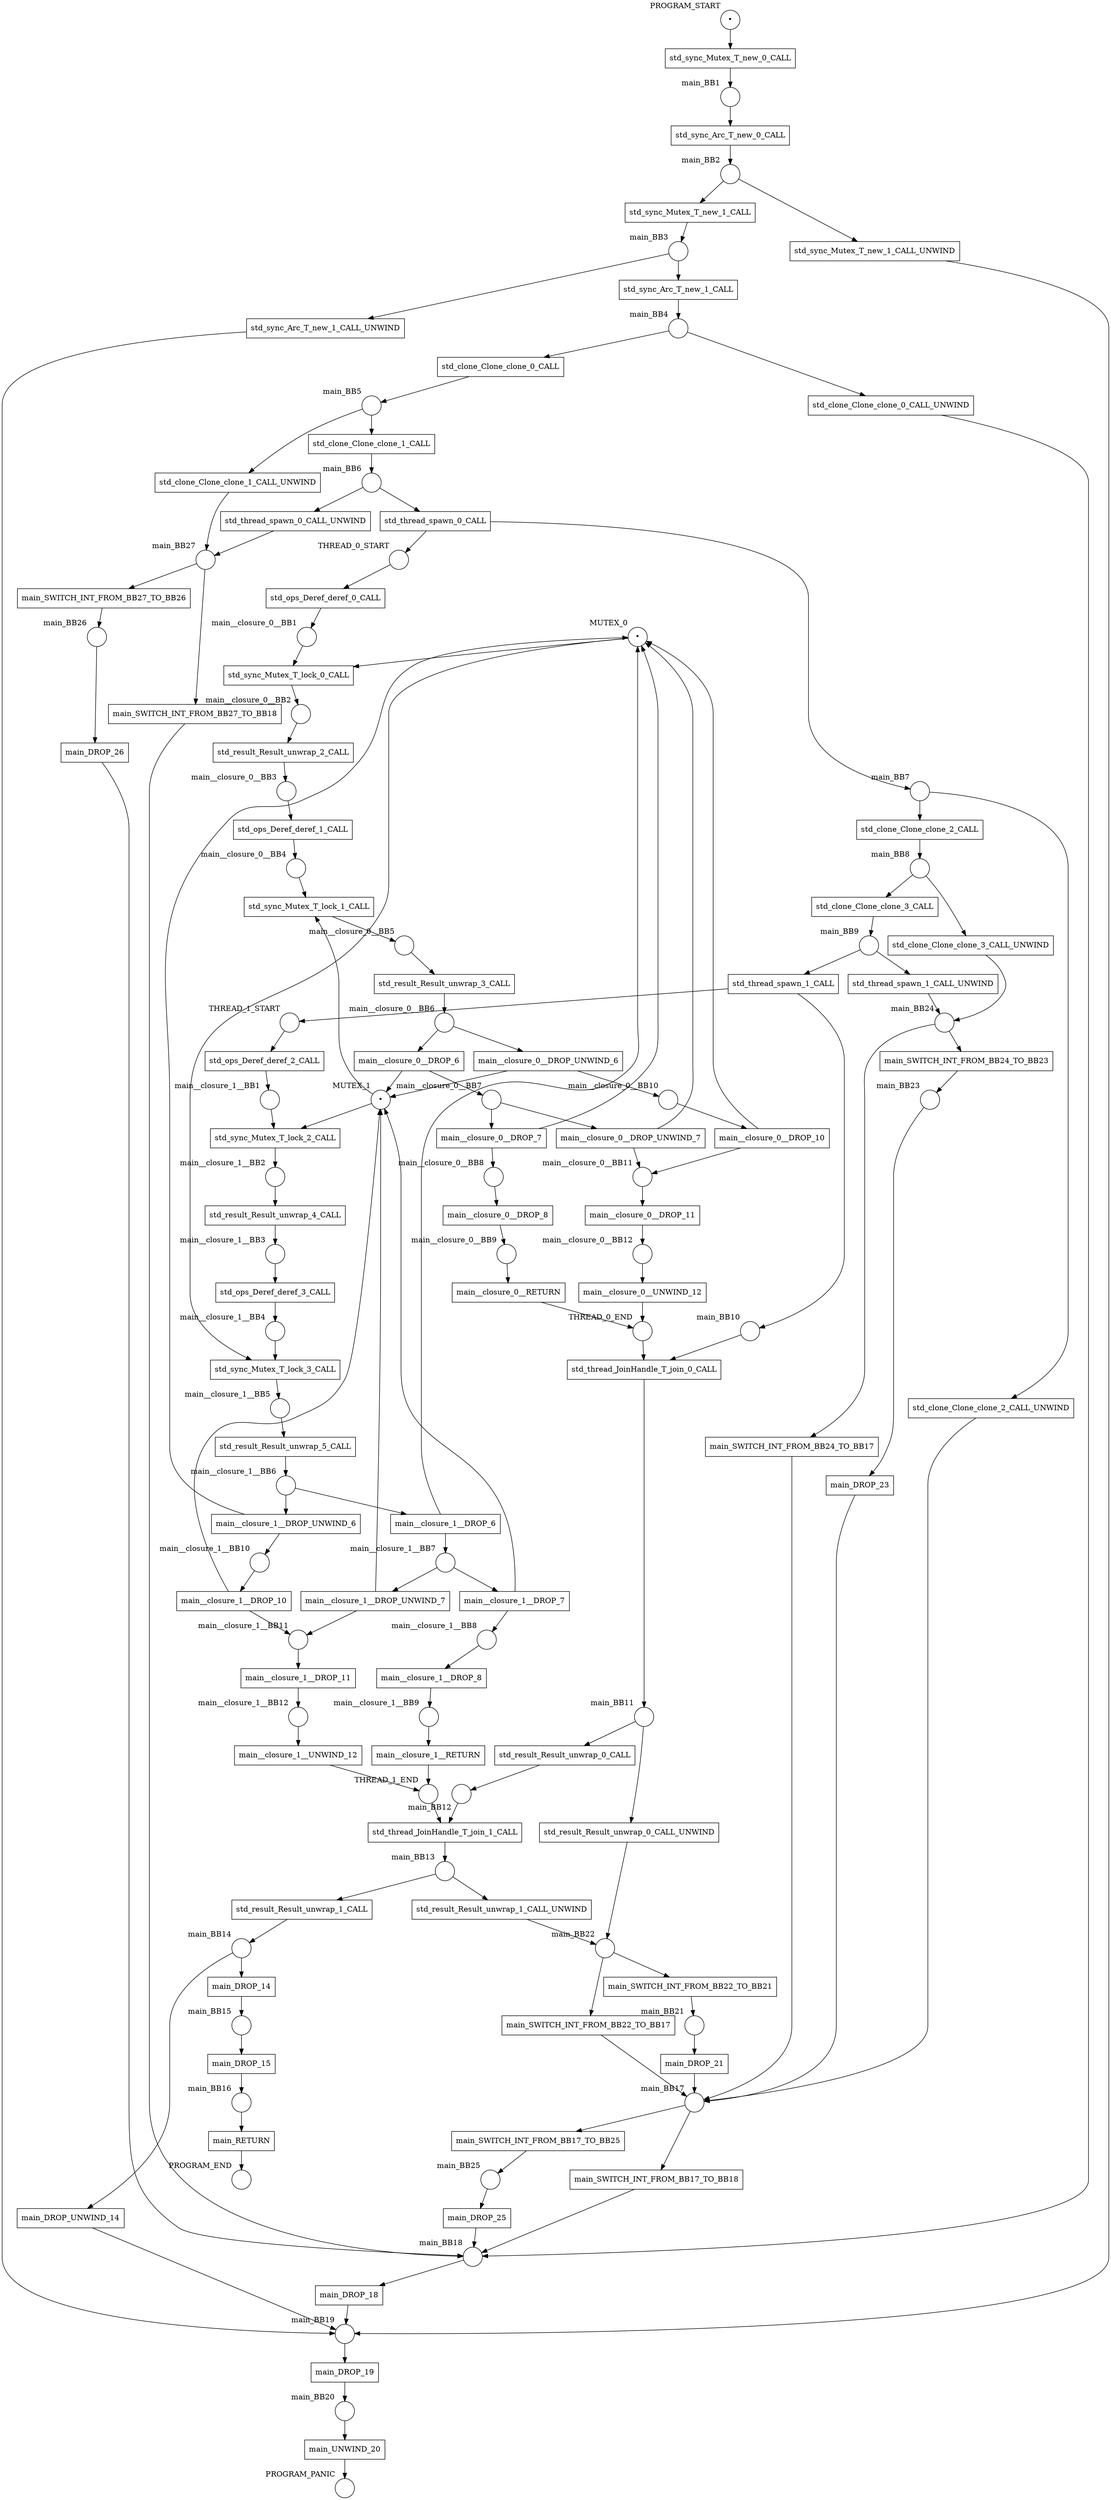 digraph petrinet {
    MUTEX_0 [shape="circle" xlabel="MUTEX_0" label="•"];
    MUTEX_1 [shape="circle" xlabel="MUTEX_1" label="•"];
    PROGRAM_END [shape="circle" xlabel="PROGRAM_END" label=""];
    PROGRAM_PANIC [shape="circle" xlabel="PROGRAM_PANIC" label=""];
    PROGRAM_START [shape="circle" xlabel="PROGRAM_START" label="•"];
    THREAD_0_END [shape="circle" xlabel="THREAD_0_END" label=""];
    THREAD_0_START [shape="circle" xlabel="THREAD_0_START" label=""];
    THREAD_1_END [shape="circle" xlabel="THREAD_1_END" label=""];
    THREAD_1_START [shape="circle" xlabel="THREAD_1_START" label=""];
    main_BB1 [shape="circle" xlabel="main_BB1" label=""];
    main_BB10 [shape="circle" xlabel="main_BB10" label=""];
    main_BB11 [shape="circle" xlabel="main_BB11" label=""];
    main_BB12 [shape="circle" xlabel="main_BB12" label=""];
    main_BB13 [shape="circle" xlabel="main_BB13" label=""];
    main_BB14 [shape="circle" xlabel="main_BB14" label=""];
    main_BB15 [shape="circle" xlabel="main_BB15" label=""];
    main_BB16 [shape="circle" xlabel="main_BB16" label=""];
    main_BB17 [shape="circle" xlabel="main_BB17" label=""];
    main_BB18 [shape="circle" xlabel="main_BB18" label=""];
    main_BB19 [shape="circle" xlabel="main_BB19" label=""];
    main_BB2 [shape="circle" xlabel="main_BB2" label=""];
    main_BB20 [shape="circle" xlabel="main_BB20" label=""];
    main_BB21 [shape="circle" xlabel="main_BB21" label=""];
    main_BB22 [shape="circle" xlabel="main_BB22" label=""];
    main_BB23 [shape="circle" xlabel="main_BB23" label=""];
    main_BB24 [shape="circle" xlabel="main_BB24" label=""];
    main_BB25 [shape="circle" xlabel="main_BB25" label=""];
    main_BB26 [shape="circle" xlabel="main_BB26" label=""];
    main_BB27 [shape="circle" xlabel="main_BB27" label=""];
    main_BB3 [shape="circle" xlabel="main_BB3" label=""];
    main_BB4 [shape="circle" xlabel="main_BB4" label=""];
    main_BB5 [shape="circle" xlabel="main_BB5" label=""];
    main_BB6 [shape="circle" xlabel="main_BB6" label=""];
    main_BB7 [shape="circle" xlabel="main_BB7" label=""];
    main_BB8 [shape="circle" xlabel="main_BB8" label=""];
    main_BB9 [shape="circle" xlabel="main_BB9" label=""];
    main__closure_0__BB1 [shape="circle" xlabel="main__closure_0__BB1" label=""];
    main__closure_0__BB10 [shape="circle" xlabel="main__closure_0__BB10" label=""];
    main__closure_0__BB11 [shape="circle" xlabel="main__closure_0__BB11" label=""];
    main__closure_0__BB12 [shape="circle" xlabel="main__closure_0__BB12" label=""];
    main__closure_0__BB2 [shape="circle" xlabel="main__closure_0__BB2" label=""];
    main__closure_0__BB3 [shape="circle" xlabel="main__closure_0__BB3" label=""];
    main__closure_0__BB4 [shape="circle" xlabel="main__closure_0__BB4" label=""];
    main__closure_0__BB5 [shape="circle" xlabel="main__closure_0__BB5" label=""];
    main__closure_0__BB6 [shape="circle" xlabel="main__closure_0__BB6" label=""];
    main__closure_0__BB7 [shape="circle" xlabel="main__closure_0__BB7" label=""];
    main__closure_0__BB8 [shape="circle" xlabel="main__closure_0__BB8" label=""];
    main__closure_0__BB9 [shape="circle" xlabel="main__closure_0__BB9" label=""];
    main__closure_1__BB1 [shape="circle" xlabel="main__closure_1__BB1" label=""];
    main__closure_1__BB10 [shape="circle" xlabel="main__closure_1__BB10" label=""];
    main__closure_1__BB11 [shape="circle" xlabel="main__closure_1__BB11" label=""];
    main__closure_1__BB12 [shape="circle" xlabel="main__closure_1__BB12" label=""];
    main__closure_1__BB2 [shape="circle" xlabel="main__closure_1__BB2" label=""];
    main__closure_1__BB3 [shape="circle" xlabel="main__closure_1__BB3" label=""];
    main__closure_1__BB4 [shape="circle" xlabel="main__closure_1__BB4" label=""];
    main__closure_1__BB5 [shape="circle" xlabel="main__closure_1__BB5" label=""];
    main__closure_1__BB6 [shape="circle" xlabel="main__closure_1__BB6" label=""];
    main__closure_1__BB7 [shape="circle" xlabel="main__closure_1__BB7" label=""];
    main__closure_1__BB8 [shape="circle" xlabel="main__closure_1__BB8" label=""];
    main__closure_1__BB9 [shape="circle" xlabel="main__closure_1__BB9" label=""];
    main_DROP_14 [shape="box" xlabel="" label="main_DROP_14"];
    main_DROP_15 [shape="box" xlabel="" label="main_DROP_15"];
    main_DROP_18 [shape="box" xlabel="" label="main_DROP_18"];
    main_DROP_19 [shape="box" xlabel="" label="main_DROP_19"];
    main_DROP_21 [shape="box" xlabel="" label="main_DROP_21"];
    main_DROP_23 [shape="box" xlabel="" label="main_DROP_23"];
    main_DROP_25 [shape="box" xlabel="" label="main_DROP_25"];
    main_DROP_26 [shape="box" xlabel="" label="main_DROP_26"];
    main_DROP_UNWIND_14 [shape="box" xlabel="" label="main_DROP_UNWIND_14"];
    main_RETURN [shape="box" xlabel="" label="main_RETURN"];
    main_SWITCH_INT_FROM_BB17_TO_BB18 [shape="box" xlabel="" label="main_SWITCH_INT_FROM_BB17_TO_BB18"];
    main_SWITCH_INT_FROM_BB17_TO_BB25 [shape="box" xlabel="" label="main_SWITCH_INT_FROM_BB17_TO_BB25"];
    main_SWITCH_INT_FROM_BB22_TO_BB17 [shape="box" xlabel="" label="main_SWITCH_INT_FROM_BB22_TO_BB17"];
    main_SWITCH_INT_FROM_BB22_TO_BB21 [shape="box" xlabel="" label="main_SWITCH_INT_FROM_BB22_TO_BB21"];
    main_SWITCH_INT_FROM_BB24_TO_BB17 [shape="box" xlabel="" label="main_SWITCH_INT_FROM_BB24_TO_BB17"];
    main_SWITCH_INT_FROM_BB24_TO_BB23 [shape="box" xlabel="" label="main_SWITCH_INT_FROM_BB24_TO_BB23"];
    main_SWITCH_INT_FROM_BB27_TO_BB18 [shape="box" xlabel="" label="main_SWITCH_INT_FROM_BB27_TO_BB18"];
    main_SWITCH_INT_FROM_BB27_TO_BB26 [shape="box" xlabel="" label="main_SWITCH_INT_FROM_BB27_TO_BB26"];
    main_UNWIND_20 [shape="box" xlabel="" label="main_UNWIND_20"];
    main__closure_0__DROP_10 [shape="box" xlabel="" label="main__closure_0__DROP_10"];
    main__closure_0__DROP_11 [shape="box" xlabel="" label="main__closure_0__DROP_11"];
    main__closure_0__DROP_6 [shape="box" xlabel="" label="main__closure_0__DROP_6"];
    main__closure_0__DROP_7 [shape="box" xlabel="" label="main__closure_0__DROP_7"];
    main__closure_0__DROP_8 [shape="box" xlabel="" label="main__closure_0__DROP_8"];
    main__closure_0__DROP_UNWIND_6 [shape="box" xlabel="" label="main__closure_0__DROP_UNWIND_6"];
    main__closure_0__DROP_UNWIND_7 [shape="box" xlabel="" label="main__closure_0__DROP_UNWIND_7"];
    main__closure_0__RETURN [shape="box" xlabel="" label="main__closure_0__RETURN"];
    main__closure_0__UNWIND_12 [shape="box" xlabel="" label="main__closure_0__UNWIND_12"];
    main__closure_1__DROP_10 [shape="box" xlabel="" label="main__closure_1__DROP_10"];
    main__closure_1__DROP_11 [shape="box" xlabel="" label="main__closure_1__DROP_11"];
    main__closure_1__DROP_6 [shape="box" xlabel="" label="main__closure_1__DROP_6"];
    main__closure_1__DROP_7 [shape="box" xlabel="" label="main__closure_1__DROP_7"];
    main__closure_1__DROP_8 [shape="box" xlabel="" label="main__closure_1__DROP_8"];
    main__closure_1__DROP_UNWIND_6 [shape="box" xlabel="" label="main__closure_1__DROP_UNWIND_6"];
    main__closure_1__DROP_UNWIND_7 [shape="box" xlabel="" label="main__closure_1__DROP_UNWIND_7"];
    main__closure_1__RETURN [shape="box" xlabel="" label="main__closure_1__RETURN"];
    main__closure_1__UNWIND_12 [shape="box" xlabel="" label="main__closure_1__UNWIND_12"];
    std_clone_Clone_clone_0_CALL [shape="box" xlabel="" label="std_clone_Clone_clone_0_CALL"];
    std_clone_Clone_clone_0_CALL_UNWIND [shape="box" xlabel="" label="std_clone_Clone_clone_0_CALL_UNWIND"];
    std_clone_Clone_clone_1_CALL [shape="box" xlabel="" label="std_clone_Clone_clone_1_CALL"];
    std_clone_Clone_clone_1_CALL_UNWIND [shape="box" xlabel="" label="std_clone_Clone_clone_1_CALL_UNWIND"];
    std_clone_Clone_clone_2_CALL [shape="box" xlabel="" label="std_clone_Clone_clone_2_CALL"];
    std_clone_Clone_clone_2_CALL_UNWIND [shape="box" xlabel="" label="std_clone_Clone_clone_2_CALL_UNWIND"];
    std_clone_Clone_clone_3_CALL [shape="box" xlabel="" label="std_clone_Clone_clone_3_CALL"];
    std_clone_Clone_clone_3_CALL_UNWIND [shape="box" xlabel="" label="std_clone_Clone_clone_3_CALL_UNWIND"];
    std_ops_Deref_deref_0_CALL [shape="box" xlabel="" label="std_ops_Deref_deref_0_CALL"];
    std_ops_Deref_deref_1_CALL [shape="box" xlabel="" label="std_ops_Deref_deref_1_CALL"];
    std_ops_Deref_deref_2_CALL [shape="box" xlabel="" label="std_ops_Deref_deref_2_CALL"];
    std_ops_Deref_deref_3_CALL [shape="box" xlabel="" label="std_ops_Deref_deref_3_CALL"];
    std_result_Result_unwrap_0_CALL [shape="box" xlabel="" label="std_result_Result_unwrap_0_CALL"];
    std_result_Result_unwrap_0_CALL_UNWIND [shape="box" xlabel="" label="std_result_Result_unwrap_0_CALL_UNWIND"];
    std_result_Result_unwrap_1_CALL [shape="box" xlabel="" label="std_result_Result_unwrap_1_CALL"];
    std_result_Result_unwrap_1_CALL_UNWIND [shape="box" xlabel="" label="std_result_Result_unwrap_1_CALL_UNWIND"];
    std_result_Result_unwrap_2_CALL [shape="box" xlabel="" label="std_result_Result_unwrap_2_CALL"];
    std_result_Result_unwrap_3_CALL [shape="box" xlabel="" label="std_result_Result_unwrap_3_CALL"];
    std_result_Result_unwrap_4_CALL [shape="box" xlabel="" label="std_result_Result_unwrap_4_CALL"];
    std_result_Result_unwrap_5_CALL [shape="box" xlabel="" label="std_result_Result_unwrap_5_CALL"];
    std_sync_Arc_T_new_0_CALL [shape="box" xlabel="" label="std_sync_Arc_T_new_0_CALL"];
    std_sync_Arc_T_new_1_CALL [shape="box" xlabel="" label="std_sync_Arc_T_new_1_CALL"];
    std_sync_Arc_T_new_1_CALL_UNWIND [shape="box" xlabel="" label="std_sync_Arc_T_new_1_CALL_UNWIND"];
    std_sync_Mutex_T_lock_0_CALL [shape="box" xlabel="" label="std_sync_Mutex_T_lock_0_CALL"];
    std_sync_Mutex_T_lock_1_CALL [shape="box" xlabel="" label="std_sync_Mutex_T_lock_1_CALL"];
    std_sync_Mutex_T_lock_2_CALL [shape="box" xlabel="" label="std_sync_Mutex_T_lock_2_CALL"];
    std_sync_Mutex_T_lock_3_CALL [shape="box" xlabel="" label="std_sync_Mutex_T_lock_3_CALL"];
    std_sync_Mutex_T_new_0_CALL [shape="box" xlabel="" label="std_sync_Mutex_T_new_0_CALL"];
    std_sync_Mutex_T_new_1_CALL [shape="box" xlabel="" label="std_sync_Mutex_T_new_1_CALL"];
    std_sync_Mutex_T_new_1_CALL_UNWIND [shape="box" xlabel="" label="std_sync_Mutex_T_new_1_CALL_UNWIND"];
    std_thread_JoinHandle_T_join_0_CALL [shape="box" xlabel="" label="std_thread_JoinHandle_T_join_0_CALL"];
    std_thread_JoinHandle_T_join_1_CALL [shape="box" xlabel="" label="std_thread_JoinHandle_T_join_1_CALL"];
    std_thread_spawn_0_CALL [shape="box" xlabel="" label="std_thread_spawn_0_CALL"];
    std_thread_spawn_0_CALL_UNWIND [shape="box" xlabel="" label="std_thread_spawn_0_CALL_UNWIND"];
    std_thread_spawn_1_CALL [shape="box" xlabel="" label="std_thread_spawn_1_CALL"];
    std_thread_spawn_1_CALL_UNWIND [shape="box" xlabel="" label="std_thread_spawn_1_CALL_UNWIND"];
    MUTEX_0 -> std_sync_Mutex_T_lock_0_CALL;
    MUTEX_0 -> std_sync_Mutex_T_lock_3_CALL;
    MUTEX_1 -> std_sync_Mutex_T_lock_1_CALL;
    MUTEX_1 -> std_sync_Mutex_T_lock_2_CALL;
    PROGRAM_START -> std_sync_Mutex_T_new_0_CALL;
    THREAD_0_END -> std_thread_JoinHandle_T_join_0_CALL;
    THREAD_0_START -> std_ops_Deref_deref_0_CALL;
    THREAD_1_END -> std_thread_JoinHandle_T_join_1_CALL;
    THREAD_1_START -> std_ops_Deref_deref_2_CALL;
    main_BB1 -> std_sync_Arc_T_new_0_CALL;
    main_BB10 -> std_thread_JoinHandle_T_join_0_CALL;
    main_BB11 -> std_result_Result_unwrap_0_CALL;
    main_BB11 -> std_result_Result_unwrap_0_CALL_UNWIND;
    main_BB12 -> std_thread_JoinHandle_T_join_1_CALL;
    main_BB13 -> std_result_Result_unwrap_1_CALL;
    main_BB13 -> std_result_Result_unwrap_1_CALL_UNWIND;
    main_BB14 -> main_DROP_14;
    main_BB14 -> main_DROP_UNWIND_14;
    main_BB15 -> main_DROP_15;
    main_BB16 -> main_RETURN;
    main_BB17 -> main_SWITCH_INT_FROM_BB17_TO_BB18;
    main_BB17 -> main_SWITCH_INT_FROM_BB17_TO_BB25;
    main_BB18 -> main_DROP_18;
    main_BB19 -> main_DROP_19;
    main_BB2 -> std_sync_Mutex_T_new_1_CALL;
    main_BB2 -> std_sync_Mutex_T_new_1_CALL_UNWIND;
    main_BB20 -> main_UNWIND_20;
    main_BB21 -> main_DROP_21;
    main_BB22 -> main_SWITCH_INT_FROM_BB22_TO_BB17;
    main_BB22 -> main_SWITCH_INT_FROM_BB22_TO_BB21;
    main_BB23 -> main_DROP_23;
    main_BB24 -> main_SWITCH_INT_FROM_BB24_TO_BB17;
    main_BB24 -> main_SWITCH_INT_FROM_BB24_TO_BB23;
    main_BB25 -> main_DROP_25;
    main_BB26 -> main_DROP_26;
    main_BB27 -> main_SWITCH_INT_FROM_BB27_TO_BB18;
    main_BB27 -> main_SWITCH_INT_FROM_BB27_TO_BB26;
    main_BB3 -> std_sync_Arc_T_new_1_CALL;
    main_BB3 -> std_sync_Arc_T_new_1_CALL_UNWIND;
    main_BB4 -> std_clone_Clone_clone_0_CALL;
    main_BB4 -> std_clone_Clone_clone_0_CALL_UNWIND;
    main_BB5 -> std_clone_Clone_clone_1_CALL;
    main_BB5 -> std_clone_Clone_clone_1_CALL_UNWIND;
    main_BB6 -> std_thread_spawn_0_CALL;
    main_BB6 -> std_thread_spawn_0_CALL_UNWIND;
    main_BB7 -> std_clone_Clone_clone_2_CALL;
    main_BB7 -> std_clone_Clone_clone_2_CALL_UNWIND;
    main_BB8 -> std_clone_Clone_clone_3_CALL;
    main_BB8 -> std_clone_Clone_clone_3_CALL_UNWIND;
    main_BB9 -> std_thread_spawn_1_CALL;
    main_BB9 -> std_thread_spawn_1_CALL_UNWIND;
    main__closure_0__BB1 -> std_sync_Mutex_T_lock_0_CALL;
    main__closure_0__BB10 -> main__closure_0__DROP_10;
    main__closure_0__BB11 -> main__closure_0__DROP_11;
    main__closure_0__BB12 -> main__closure_0__UNWIND_12;
    main__closure_0__BB2 -> std_result_Result_unwrap_2_CALL;
    main__closure_0__BB3 -> std_ops_Deref_deref_1_CALL;
    main__closure_0__BB4 -> std_sync_Mutex_T_lock_1_CALL;
    main__closure_0__BB5 -> std_result_Result_unwrap_3_CALL;
    main__closure_0__BB6 -> main__closure_0__DROP_6;
    main__closure_0__BB6 -> main__closure_0__DROP_UNWIND_6;
    main__closure_0__BB7 -> main__closure_0__DROP_7;
    main__closure_0__BB7 -> main__closure_0__DROP_UNWIND_7;
    main__closure_0__BB8 -> main__closure_0__DROP_8;
    main__closure_0__BB9 -> main__closure_0__RETURN;
    main__closure_1__BB1 -> std_sync_Mutex_T_lock_2_CALL;
    main__closure_1__BB10 -> main__closure_1__DROP_10;
    main__closure_1__BB11 -> main__closure_1__DROP_11;
    main__closure_1__BB12 -> main__closure_1__UNWIND_12;
    main__closure_1__BB2 -> std_result_Result_unwrap_4_CALL;
    main__closure_1__BB3 -> std_ops_Deref_deref_3_CALL;
    main__closure_1__BB4 -> std_sync_Mutex_T_lock_3_CALL;
    main__closure_1__BB5 -> std_result_Result_unwrap_5_CALL;
    main__closure_1__BB6 -> main__closure_1__DROP_6;
    main__closure_1__BB6 -> main__closure_1__DROP_UNWIND_6;
    main__closure_1__BB7 -> main__closure_1__DROP_7;
    main__closure_1__BB7 -> main__closure_1__DROP_UNWIND_7;
    main__closure_1__BB8 -> main__closure_1__DROP_8;
    main__closure_1__BB9 -> main__closure_1__RETURN;
    main_DROP_14 -> main_BB15;
    main_DROP_15 -> main_BB16;
    main_DROP_18 -> main_BB19;
    main_DROP_19 -> main_BB20;
    main_DROP_21 -> main_BB17;
    main_DROP_23 -> main_BB17;
    main_DROP_25 -> main_BB18;
    main_DROP_26 -> main_BB18;
    main_DROP_UNWIND_14 -> main_BB19;
    main_RETURN -> PROGRAM_END;
    main_SWITCH_INT_FROM_BB17_TO_BB18 -> main_BB18;
    main_SWITCH_INT_FROM_BB17_TO_BB25 -> main_BB25;
    main_SWITCH_INT_FROM_BB22_TO_BB17 -> main_BB17;
    main_SWITCH_INT_FROM_BB22_TO_BB21 -> main_BB21;
    main_SWITCH_INT_FROM_BB24_TO_BB17 -> main_BB17;
    main_SWITCH_INT_FROM_BB24_TO_BB23 -> main_BB23;
    main_SWITCH_INT_FROM_BB27_TO_BB18 -> main_BB18;
    main_SWITCH_INT_FROM_BB27_TO_BB26 -> main_BB26;
    main_UNWIND_20 -> PROGRAM_PANIC;
    main__closure_0__DROP_10 -> MUTEX_0;
    main__closure_0__DROP_10 -> main__closure_0__BB11;
    main__closure_0__DROP_11 -> main__closure_0__BB12;
    main__closure_0__DROP_6 -> MUTEX_1;
    main__closure_0__DROP_6 -> main__closure_0__BB7;
    main__closure_0__DROP_7 -> MUTEX_0;
    main__closure_0__DROP_7 -> main__closure_0__BB8;
    main__closure_0__DROP_8 -> main__closure_0__BB9;
    main__closure_0__DROP_UNWIND_6 -> MUTEX_1;
    main__closure_0__DROP_UNWIND_6 -> main__closure_0__BB10;
    main__closure_0__DROP_UNWIND_7 -> MUTEX_0;
    main__closure_0__DROP_UNWIND_7 -> main__closure_0__BB11;
    main__closure_0__RETURN -> THREAD_0_END;
    main__closure_0__UNWIND_12 -> THREAD_0_END;
    main__closure_1__DROP_10 -> MUTEX_1;
    main__closure_1__DROP_10 -> main__closure_1__BB11;
    main__closure_1__DROP_11 -> main__closure_1__BB12;
    main__closure_1__DROP_6 -> MUTEX_0;
    main__closure_1__DROP_6 -> main__closure_1__BB7;
    main__closure_1__DROP_7 -> MUTEX_1;
    main__closure_1__DROP_7 -> main__closure_1__BB8;
    main__closure_1__DROP_8 -> main__closure_1__BB9;
    main__closure_1__DROP_UNWIND_6 -> MUTEX_0;
    main__closure_1__DROP_UNWIND_6 -> main__closure_1__BB10;
    main__closure_1__DROP_UNWIND_7 -> MUTEX_1;
    main__closure_1__DROP_UNWIND_7 -> main__closure_1__BB11;
    main__closure_1__RETURN -> THREAD_1_END;
    main__closure_1__UNWIND_12 -> THREAD_1_END;
    std_clone_Clone_clone_0_CALL -> main_BB5;
    std_clone_Clone_clone_0_CALL_UNWIND -> main_BB18;
    std_clone_Clone_clone_1_CALL -> main_BB6;
    std_clone_Clone_clone_1_CALL_UNWIND -> main_BB27;
    std_clone_Clone_clone_2_CALL -> main_BB8;
    std_clone_Clone_clone_2_CALL_UNWIND -> main_BB17;
    std_clone_Clone_clone_3_CALL -> main_BB9;
    std_clone_Clone_clone_3_CALL_UNWIND -> main_BB24;
    std_ops_Deref_deref_0_CALL -> main__closure_0__BB1;
    std_ops_Deref_deref_1_CALL -> main__closure_0__BB4;
    std_ops_Deref_deref_2_CALL -> main__closure_1__BB1;
    std_ops_Deref_deref_3_CALL -> main__closure_1__BB4;
    std_result_Result_unwrap_0_CALL -> main_BB12;
    std_result_Result_unwrap_0_CALL_UNWIND -> main_BB22;
    std_result_Result_unwrap_1_CALL -> main_BB14;
    std_result_Result_unwrap_1_CALL_UNWIND -> main_BB22;
    std_result_Result_unwrap_2_CALL -> main__closure_0__BB3;
    std_result_Result_unwrap_3_CALL -> main__closure_0__BB6;
    std_result_Result_unwrap_4_CALL -> main__closure_1__BB3;
    std_result_Result_unwrap_5_CALL -> main__closure_1__BB6;
    std_sync_Arc_T_new_0_CALL -> main_BB2;
    std_sync_Arc_T_new_1_CALL -> main_BB4;
    std_sync_Arc_T_new_1_CALL_UNWIND -> main_BB19;
    std_sync_Mutex_T_lock_0_CALL -> main__closure_0__BB2;
    std_sync_Mutex_T_lock_1_CALL -> main__closure_0__BB5;
    std_sync_Mutex_T_lock_2_CALL -> main__closure_1__BB2;
    std_sync_Mutex_T_lock_3_CALL -> main__closure_1__BB5;
    std_sync_Mutex_T_new_0_CALL -> main_BB1;
    std_sync_Mutex_T_new_1_CALL -> main_BB3;
    std_sync_Mutex_T_new_1_CALL_UNWIND -> main_BB19;
    std_thread_JoinHandle_T_join_0_CALL -> main_BB11;
    std_thread_JoinHandle_T_join_1_CALL -> main_BB13;
    std_thread_spawn_0_CALL -> THREAD_0_START;
    std_thread_spawn_0_CALL -> main_BB7;
    std_thread_spawn_0_CALL_UNWIND -> main_BB27;
    std_thread_spawn_1_CALL -> THREAD_1_START;
    std_thread_spawn_1_CALL -> main_BB10;
    std_thread_spawn_1_CALL_UNWIND -> main_BB24;
}
